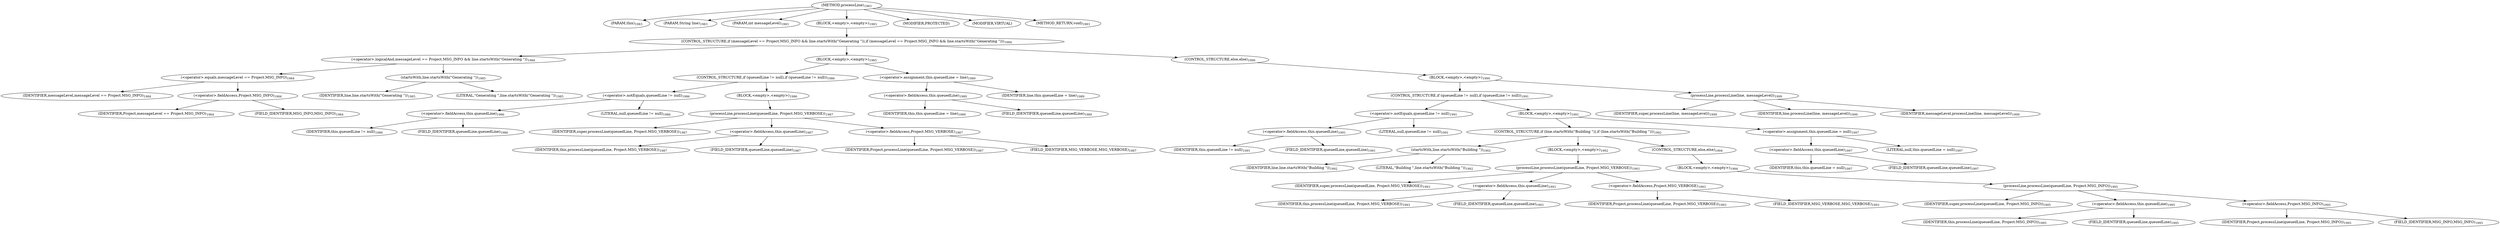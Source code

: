 digraph "processLine" {  
"4407" [label = <(METHOD,processLine)<SUB>1983</SUB>> ]
"4408" [label = <(PARAM,this)<SUB>1983</SUB>> ]
"4409" [label = <(PARAM,String line)<SUB>1983</SUB>> ]
"4410" [label = <(PARAM,int messageLevel)<SUB>1983</SUB>> ]
"4411" [label = <(BLOCK,&lt;empty&gt;,&lt;empty&gt;)<SUB>1983</SUB>> ]
"4412" [label = <(CONTROL_STRUCTURE,if (messageLevel == Project.MSG_INFO &amp;&amp; line.startsWith(&quot;Generating &quot;)),if (messageLevel == Project.MSG_INFO &amp;&amp; line.startsWith(&quot;Generating &quot;)))<SUB>1984</SUB>> ]
"4413" [label = <(&lt;operator&gt;.logicalAnd,messageLevel == Project.MSG_INFO &amp;&amp; line.startsWith(&quot;Generating &quot;))<SUB>1984</SUB>> ]
"4414" [label = <(&lt;operator&gt;.equals,messageLevel == Project.MSG_INFO)<SUB>1984</SUB>> ]
"4415" [label = <(IDENTIFIER,messageLevel,messageLevel == Project.MSG_INFO)<SUB>1984</SUB>> ]
"4416" [label = <(&lt;operator&gt;.fieldAccess,Project.MSG_INFO)<SUB>1984</SUB>> ]
"4417" [label = <(IDENTIFIER,Project,messageLevel == Project.MSG_INFO)<SUB>1984</SUB>> ]
"4418" [label = <(FIELD_IDENTIFIER,MSG_INFO,MSG_INFO)<SUB>1984</SUB>> ]
"4419" [label = <(startsWith,line.startsWith(&quot;Generating &quot;))<SUB>1985</SUB>> ]
"4420" [label = <(IDENTIFIER,line,line.startsWith(&quot;Generating &quot;))<SUB>1985</SUB>> ]
"4421" [label = <(LITERAL,&quot;Generating &quot;,line.startsWith(&quot;Generating &quot;))<SUB>1985</SUB>> ]
"4422" [label = <(BLOCK,&lt;empty&gt;,&lt;empty&gt;)<SUB>1985</SUB>> ]
"4423" [label = <(CONTROL_STRUCTURE,if (queuedLine != null),if (queuedLine != null))<SUB>1986</SUB>> ]
"4424" [label = <(&lt;operator&gt;.notEquals,queuedLine != null)<SUB>1986</SUB>> ]
"4425" [label = <(&lt;operator&gt;.fieldAccess,this.queuedLine)<SUB>1986</SUB>> ]
"4426" [label = <(IDENTIFIER,this,queuedLine != null)<SUB>1986</SUB>> ]
"4427" [label = <(FIELD_IDENTIFIER,queuedLine,queuedLine)<SUB>1986</SUB>> ]
"4428" [label = <(LITERAL,null,queuedLine != null)<SUB>1986</SUB>> ]
"4429" [label = <(BLOCK,&lt;empty&gt;,&lt;empty&gt;)<SUB>1986</SUB>> ]
"4430" [label = <(processLine,processLine(queuedLine, Project.MSG_VERBOSE))<SUB>1987</SUB>> ]
"4431" [label = <(IDENTIFIER,super,processLine(queuedLine, Project.MSG_VERBOSE))<SUB>1987</SUB>> ]
"4432" [label = <(&lt;operator&gt;.fieldAccess,this.queuedLine)<SUB>1987</SUB>> ]
"4433" [label = <(IDENTIFIER,this,processLine(queuedLine, Project.MSG_VERBOSE))<SUB>1987</SUB>> ]
"4434" [label = <(FIELD_IDENTIFIER,queuedLine,queuedLine)<SUB>1987</SUB>> ]
"4435" [label = <(&lt;operator&gt;.fieldAccess,Project.MSG_VERBOSE)<SUB>1987</SUB>> ]
"4436" [label = <(IDENTIFIER,Project,processLine(queuedLine, Project.MSG_VERBOSE))<SUB>1987</SUB>> ]
"4437" [label = <(FIELD_IDENTIFIER,MSG_VERBOSE,MSG_VERBOSE)<SUB>1987</SUB>> ]
"4438" [label = <(&lt;operator&gt;.assignment,this.queuedLine = line)<SUB>1989</SUB>> ]
"4439" [label = <(&lt;operator&gt;.fieldAccess,this.queuedLine)<SUB>1989</SUB>> ]
"4440" [label = <(IDENTIFIER,this,this.queuedLine = line)<SUB>1989</SUB>> ]
"4441" [label = <(FIELD_IDENTIFIER,queuedLine,queuedLine)<SUB>1989</SUB>> ]
"4442" [label = <(IDENTIFIER,line,this.queuedLine = line)<SUB>1989</SUB>> ]
"4443" [label = <(CONTROL_STRUCTURE,else,else)<SUB>1990</SUB>> ]
"4444" [label = <(BLOCK,&lt;empty&gt;,&lt;empty&gt;)<SUB>1990</SUB>> ]
"4445" [label = <(CONTROL_STRUCTURE,if (queuedLine != null),if (queuedLine != null))<SUB>1991</SUB>> ]
"4446" [label = <(&lt;operator&gt;.notEquals,queuedLine != null)<SUB>1991</SUB>> ]
"4447" [label = <(&lt;operator&gt;.fieldAccess,this.queuedLine)<SUB>1991</SUB>> ]
"4448" [label = <(IDENTIFIER,this,queuedLine != null)<SUB>1991</SUB>> ]
"4449" [label = <(FIELD_IDENTIFIER,queuedLine,queuedLine)<SUB>1991</SUB>> ]
"4450" [label = <(LITERAL,null,queuedLine != null)<SUB>1991</SUB>> ]
"4451" [label = <(BLOCK,&lt;empty&gt;,&lt;empty&gt;)<SUB>1991</SUB>> ]
"4452" [label = <(CONTROL_STRUCTURE,if (line.startsWith(&quot;Building &quot;)),if (line.startsWith(&quot;Building &quot;)))<SUB>1992</SUB>> ]
"4453" [label = <(startsWith,line.startsWith(&quot;Building &quot;))<SUB>1992</SUB>> ]
"4454" [label = <(IDENTIFIER,line,line.startsWith(&quot;Building &quot;))<SUB>1992</SUB>> ]
"4455" [label = <(LITERAL,&quot;Building &quot;,line.startsWith(&quot;Building &quot;))<SUB>1992</SUB>> ]
"4456" [label = <(BLOCK,&lt;empty&gt;,&lt;empty&gt;)<SUB>1992</SUB>> ]
"4457" [label = <(processLine,processLine(queuedLine, Project.MSG_VERBOSE))<SUB>1993</SUB>> ]
"4458" [label = <(IDENTIFIER,super,processLine(queuedLine, Project.MSG_VERBOSE))<SUB>1993</SUB>> ]
"4459" [label = <(&lt;operator&gt;.fieldAccess,this.queuedLine)<SUB>1993</SUB>> ]
"4460" [label = <(IDENTIFIER,this,processLine(queuedLine, Project.MSG_VERBOSE))<SUB>1993</SUB>> ]
"4461" [label = <(FIELD_IDENTIFIER,queuedLine,queuedLine)<SUB>1993</SUB>> ]
"4462" [label = <(&lt;operator&gt;.fieldAccess,Project.MSG_VERBOSE)<SUB>1993</SUB>> ]
"4463" [label = <(IDENTIFIER,Project,processLine(queuedLine, Project.MSG_VERBOSE))<SUB>1993</SUB>> ]
"4464" [label = <(FIELD_IDENTIFIER,MSG_VERBOSE,MSG_VERBOSE)<SUB>1993</SUB>> ]
"4465" [label = <(CONTROL_STRUCTURE,else,else)<SUB>1994</SUB>> ]
"4466" [label = <(BLOCK,&lt;empty&gt;,&lt;empty&gt;)<SUB>1994</SUB>> ]
"4467" [label = <(processLine,processLine(queuedLine, Project.MSG_INFO))<SUB>1995</SUB>> ]
"4468" [label = <(IDENTIFIER,super,processLine(queuedLine, Project.MSG_INFO))<SUB>1995</SUB>> ]
"4469" [label = <(&lt;operator&gt;.fieldAccess,this.queuedLine)<SUB>1995</SUB>> ]
"4470" [label = <(IDENTIFIER,this,processLine(queuedLine, Project.MSG_INFO))<SUB>1995</SUB>> ]
"4471" [label = <(FIELD_IDENTIFIER,queuedLine,queuedLine)<SUB>1995</SUB>> ]
"4472" [label = <(&lt;operator&gt;.fieldAccess,Project.MSG_INFO)<SUB>1995</SUB>> ]
"4473" [label = <(IDENTIFIER,Project,processLine(queuedLine, Project.MSG_INFO))<SUB>1995</SUB>> ]
"4474" [label = <(FIELD_IDENTIFIER,MSG_INFO,MSG_INFO)<SUB>1995</SUB>> ]
"4475" [label = <(&lt;operator&gt;.assignment,this.queuedLine = null)<SUB>1997</SUB>> ]
"4476" [label = <(&lt;operator&gt;.fieldAccess,this.queuedLine)<SUB>1997</SUB>> ]
"4477" [label = <(IDENTIFIER,this,this.queuedLine = null)<SUB>1997</SUB>> ]
"4478" [label = <(FIELD_IDENTIFIER,queuedLine,queuedLine)<SUB>1997</SUB>> ]
"4479" [label = <(LITERAL,null,this.queuedLine = null)<SUB>1997</SUB>> ]
"4480" [label = <(processLine,processLine(line, messageLevel))<SUB>1999</SUB>> ]
"4481" [label = <(IDENTIFIER,super,processLine(line, messageLevel))<SUB>1999</SUB>> ]
"4482" [label = <(IDENTIFIER,line,processLine(line, messageLevel))<SUB>1999</SUB>> ]
"4483" [label = <(IDENTIFIER,messageLevel,processLine(line, messageLevel))<SUB>1999</SUB>> ]
"4484" [label = <(MODIFIER,PROTECTED)> ]
"4485" [label = <(MODIFIER,VIRTUAL)> ]
"4486" [label = <(METHOD_RETURN,void)<SUB>1983</SUB>> ]
  "4407" -> "4408" 
  "4407" -> "4409" 
  "4407" -> "4410" 
  "4407" -> "4411" 
  "4407" -> "4484" 
  "4407" -> "4485" 
  "4407" -> "4486" 
  "4411" -> "4412" 
  "4412" -> "4413" 
  "4412" -> "4422" 
  "4412" -> "4443" 
  "4413" -> "4414" 
  "4413" -> "4419" 
  "4414" -> "4415" 
  "4414" -> "4416" 
  "4416" -> "4417" 
  "4416" -> "4418" 
  "4419" -> "4420" 
  "4419" -> "4421" 
  "4422" -> "4423" 
  "4422" -> "4438" 
  "4423" -> "4424" 
  "4423" -> "4429" 
  "4424" -> "4425" 
  "4424" -> "4428" 
  "4425" -> "4426" 
  "4425" -> "4427" 
  "4429" -> "4430" 
  "4430" -> "4431" 
  "4430" -> "4432" 
  "4430" -> "4435" 
  "4432" -> "4433" 
  "4432" -> "4434" 
  "4435" -> "4436" 
  "4435" -> "4437" 
  "4438" -> "4439" 
  "4438" -> "4442" 
  "4439" -> "4440" 
  "4439" -> "4441" 
  "4443" -> "4444" 
  "4444" -> "4445" 
  "4444" -> "4480" 
  "4445" -> "4446" 
  "4445" -> "4451" 
  "4446" -> "4447" 
  "4446" -> "4450" 
  "4447" -> "4448" 
  "4447" -> "4449" 
  "4451" -> "4452" 
  "4451" -> "4475" 
  "4452" -> "4453" 
  "4452" -> "4456" 
  "4452" -> "4465" 
  "4453" -> "4454" 
  "4453" -> "4455" 
  "4456" -> "4457" 
  "4457" -> "4458" 
  "4457" -> "4459" 
  "4457" -> "4462" 
  "4459" -> "4460" 
  "4459" -> "4461" 
  "4462" -> "4463" 
  "4462" -> "4464" 
  "4465" -> "4466" 
  "4466" -> "4467" 
  "4467" -> "4468" 
  "4467" -> "4469" 
  "4467" -> "4472" 
  "4469" -> "4470" 
  "4469" -> "4471" 
  "4472" -> "4473" 
  "4472" -> "4474" 
  "4475" -> "4476" 
  "4475" -> "4479" 
  "4476" -> "4477" 
  "4476" -> "4478" 
  "4480" -> "4481" 
  "4480" -> "4482" 
  "4480" -> "4483" 
}
